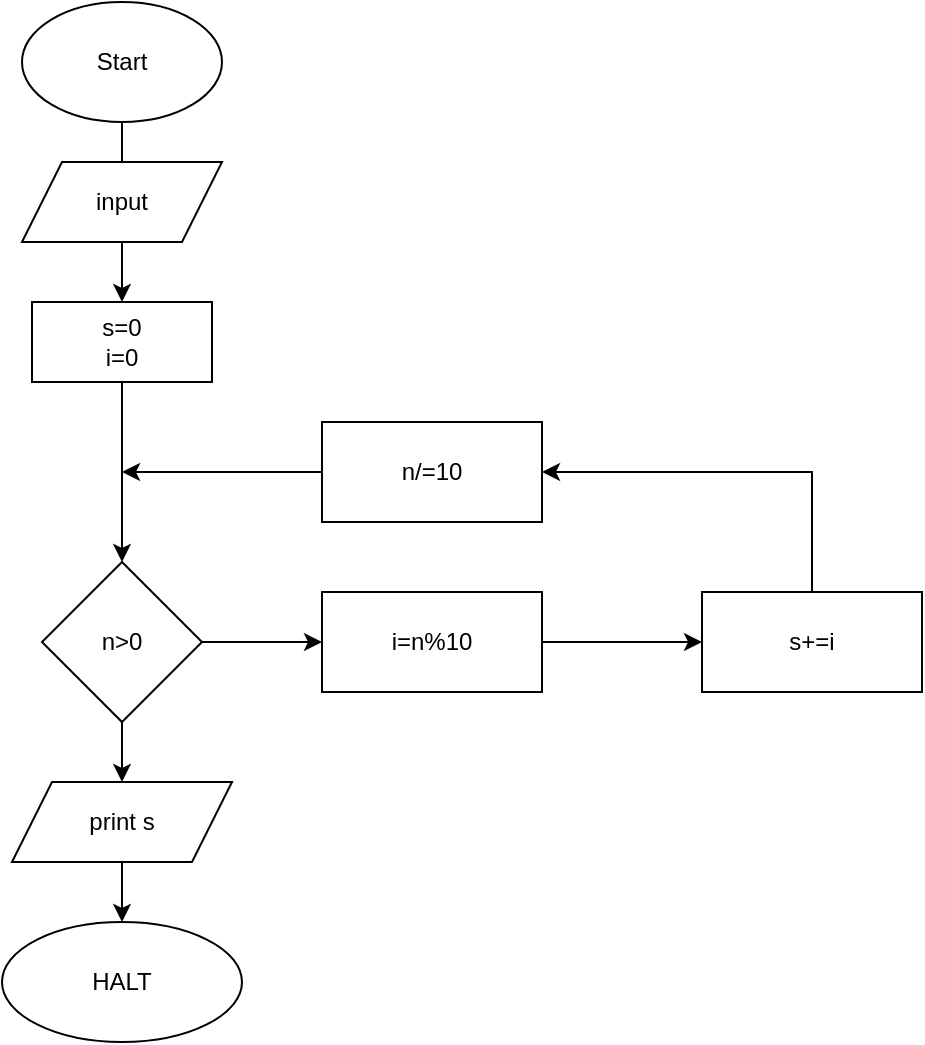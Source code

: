 <mxfile version="13.7.6" type="github">
  <diagram id="hcVJVVnhUcyjNLwMXso7" name="Page-1">
    <mxGraphModel dx="1038" dy="580" grid="1" gridSize="10" guides="1" tooltips="1" connect="1" arrows="1" fold="1" page="1" pageScale="1" pageWidth="827" pageHeight="1169" math="0" shadow="0">
      <root>
        <mxCell id="0" />
        <mxCell id="1" parent="0" />
        <mxCell id="_g3L80TSgveoXeNEcAz0-9" value="" style="edgeStyle=orthogonalEdgeStyle;rounded=0;orthogonalLoop=1;jettySize=auto;html=1;" edge="1" parent="1" source="_g3L80TSgveoXeNEcAz0-4" target="_g3L80TSgveoXeNEcAz0-7">
          <mxGeometry relative="1" as="geometry" />
        </mxCell>
        <mxCell id="_g3L80TSgveoXeNEcAz0-4" value="Start" style="ellipse;whiteSpace=wrap;html=1;" vertex="1" parent="1">
          <mxGeometry x="110" y="30" width="100" height="60" as="geometry" />
        </mxCell>
        <mxCell id="_g3L80TSgveoXeNEcAz0-6" value="input" style="shape=parallelogram;perimeter=parallelogramPerimeter;whiteSpace=wrap;html=1;fixedSize=1;" vertex="1" parent="1">
          <mxGeometry x="110" y="110" width="100" height="40" as="geometry" />
        </mxCell>
        <mxCell id="_g3L80TSgveoXeNEcAz0-10" value="" style="edgeStyle=orthogonalEdgeStyle;rounded=0;orthogonalLoop=1;jettySize=auto;html=1;" edge="1" parent="1" source="_g3L80TSgveoXeNEcAz0-7" target="_g3L80TSgveoXeNEcAz0-8">
          <mxGeometry relative="1" as="geometry" />
        </mxCell>
        <mxCell id="_g3L80TSgveoXeNEcAz0-7" value="s=0&lt;br&gt;i=0" style="rounded=0;whiteSpace=wrap;html=1;" vertex="1" parent="1">
          <mxGeometry x="115" y="180" width="90" height="40" as="geometry" />
        </mxCell>
        <mxCell id="_g3L80TSgveoXeNEcAz0-14" value="" style="edgeStyle=orthogonalEdgeStyle;rounded=0;orthogonalLoop=1;jettySize=auto;html=1;" edge="1" parent="1" source="_g3L80TSgveoXeNEcAz0-8" target="_g3L80TSgveoXeNEcAz0-12">
          <mxGeometry relative="1" as="geometry" />
        </mxCell>
        <mxCell id="_g3L80TSgveoXeNEcAz0-20" value="" style="edgeStyle=orthogonalEdgeStyle;rounded=0;orthogonalLoop=1;jettySize=auto;html=1;" edge="1" parent="1" source="_g3L80TSgveoXeNEcAz0-8" target="_g3L80TSgveoXeNEcAz0-18">
          <mxGeometry relative="1" as="geometry" />
        </mxCell>
        <mxCell id="_g3L80TSgveoXeNEcAz0-8" value="n&amp;gt;0" style="rhombus;whiteSpace=wrap;html=1;" vertex="1" parent="1">
          <mxGeometry x="120" y="310" width="80" height="80" as="geometry" />
        </mxCell>
        <mxCell id="_g3L80TSgveoXeNEcAz0-16" style="edgeStyle=orthogonalEdgeStyle;rounded=0;orthogonalLoop=1;jettySize=auto;html=1;" edge="1" parent="1" source="_g3L80TSgveoXeNEcAz0-11">
          <mxGeometry relative="1" as="geometry">
            <mxPoint x="160" y="265" as="targetPoint" />
          </mxGeometry>
        </mxCell>
        <mxCell id="_g3L80TSgveoXeNEcAz0-11" value="n/=10" style="rounded=0;whiteSpace=wrap;html=1;" vertex="1" parent="1">
          <mxGeometry x="260" y="240" width="110" height="50" as="geometry" />
        </mxCell>
        <mxCell id="_g3L80TSgveoXeNEcAz0-15" value="" style="edgeStyle=orthogonalEdgeStyle;rounded=0;orthogonalLoop=1;jettySize=auto;html=1;" edge="1" parent="1" source="_g3L80TSgveoXeNEcAz0-12" target="_g3L80TSgveoXeNEcAz0-13">
          <mxGeometry relative="1" as="geometry" />
        </mxCell>
        <mxCell id="_g3L80TSgveoXeNEcAz0-12" value="i=n%10" style="rounded=0;whiteSpace=wrap;html=1;" vertex="1" parent="1">
          <mxGeometry x="260" y="325" width="110" height="50" as="geometry" />
        </mxCell>
        <mxCell id="_g3L80TSgveoXeNEcAz0-17" style="edgeStyle=orthogonalEdgeStyle;rounded=0;orthogonalLoop=1;jettySize=auto;html=1;entryX=1;entryY=0.5;entryDx=0;entryDy=0;" edge="1" parent="1" source="_g3L80TSgveoXeNEcAz0-13" target="_g3L80TSgveoXeNEcAz0-11">
          <mxGeometry relative="1" as="geometry">
            <Array as="points">
              <mxPoint x="505" y="265" />
            </Array>
          </mxGeometry>
        </mxCell>
        <mxCell id="_g3L80TSgveoXeNEcAz0-13" value="s+=i" style="rounded=0;whiteSpace=wrap;html=1;" vertex="1" parent="1">
          <mxGeometry x="450" y="325" width="110" height="50" as="geometry" />
        </mxCell>
        <mxCell id="_g3L80TSgveoXeNEcAz0-21" value="" style="edgeStyle=orthogonalEdgeStyle;rounded=0;orthogonalLoop=1;jettySize=auto;html=1;" edge="1" parent="1" source="_g3L80TSgveoXeNEcAz0-18" target="_g3L80TSgveoXeNEcAz0-19">
          <mxGeometry relative="1" as="geometry" />
        </mxCell>
        <mxCell id="_g3L80TSgveoXeNEcAz0-18" value="print s" style="shape=parallelogram;perimeter=parallelogramPerimeter;whiteSpace=wrap;html=1;fixedSize=1;" vertex="1" parent="1">
          <mxGeometry x="105" y="420" width="110" height="40" as="geometry" />
        </mxCell>
        <mxCell id="_g3L80TSgveoXeNEcAz0-19" value="HALT" style="ellipse;whiteSpace=wrap;html=1;" vertex="1" parent="1">
          <mxGeometry x="100" y="490" width="120" height="60" as="geometry" />
        </mxCell>
      </root>
    </mxGraphModel>
  </diagram>
</mxfile>
